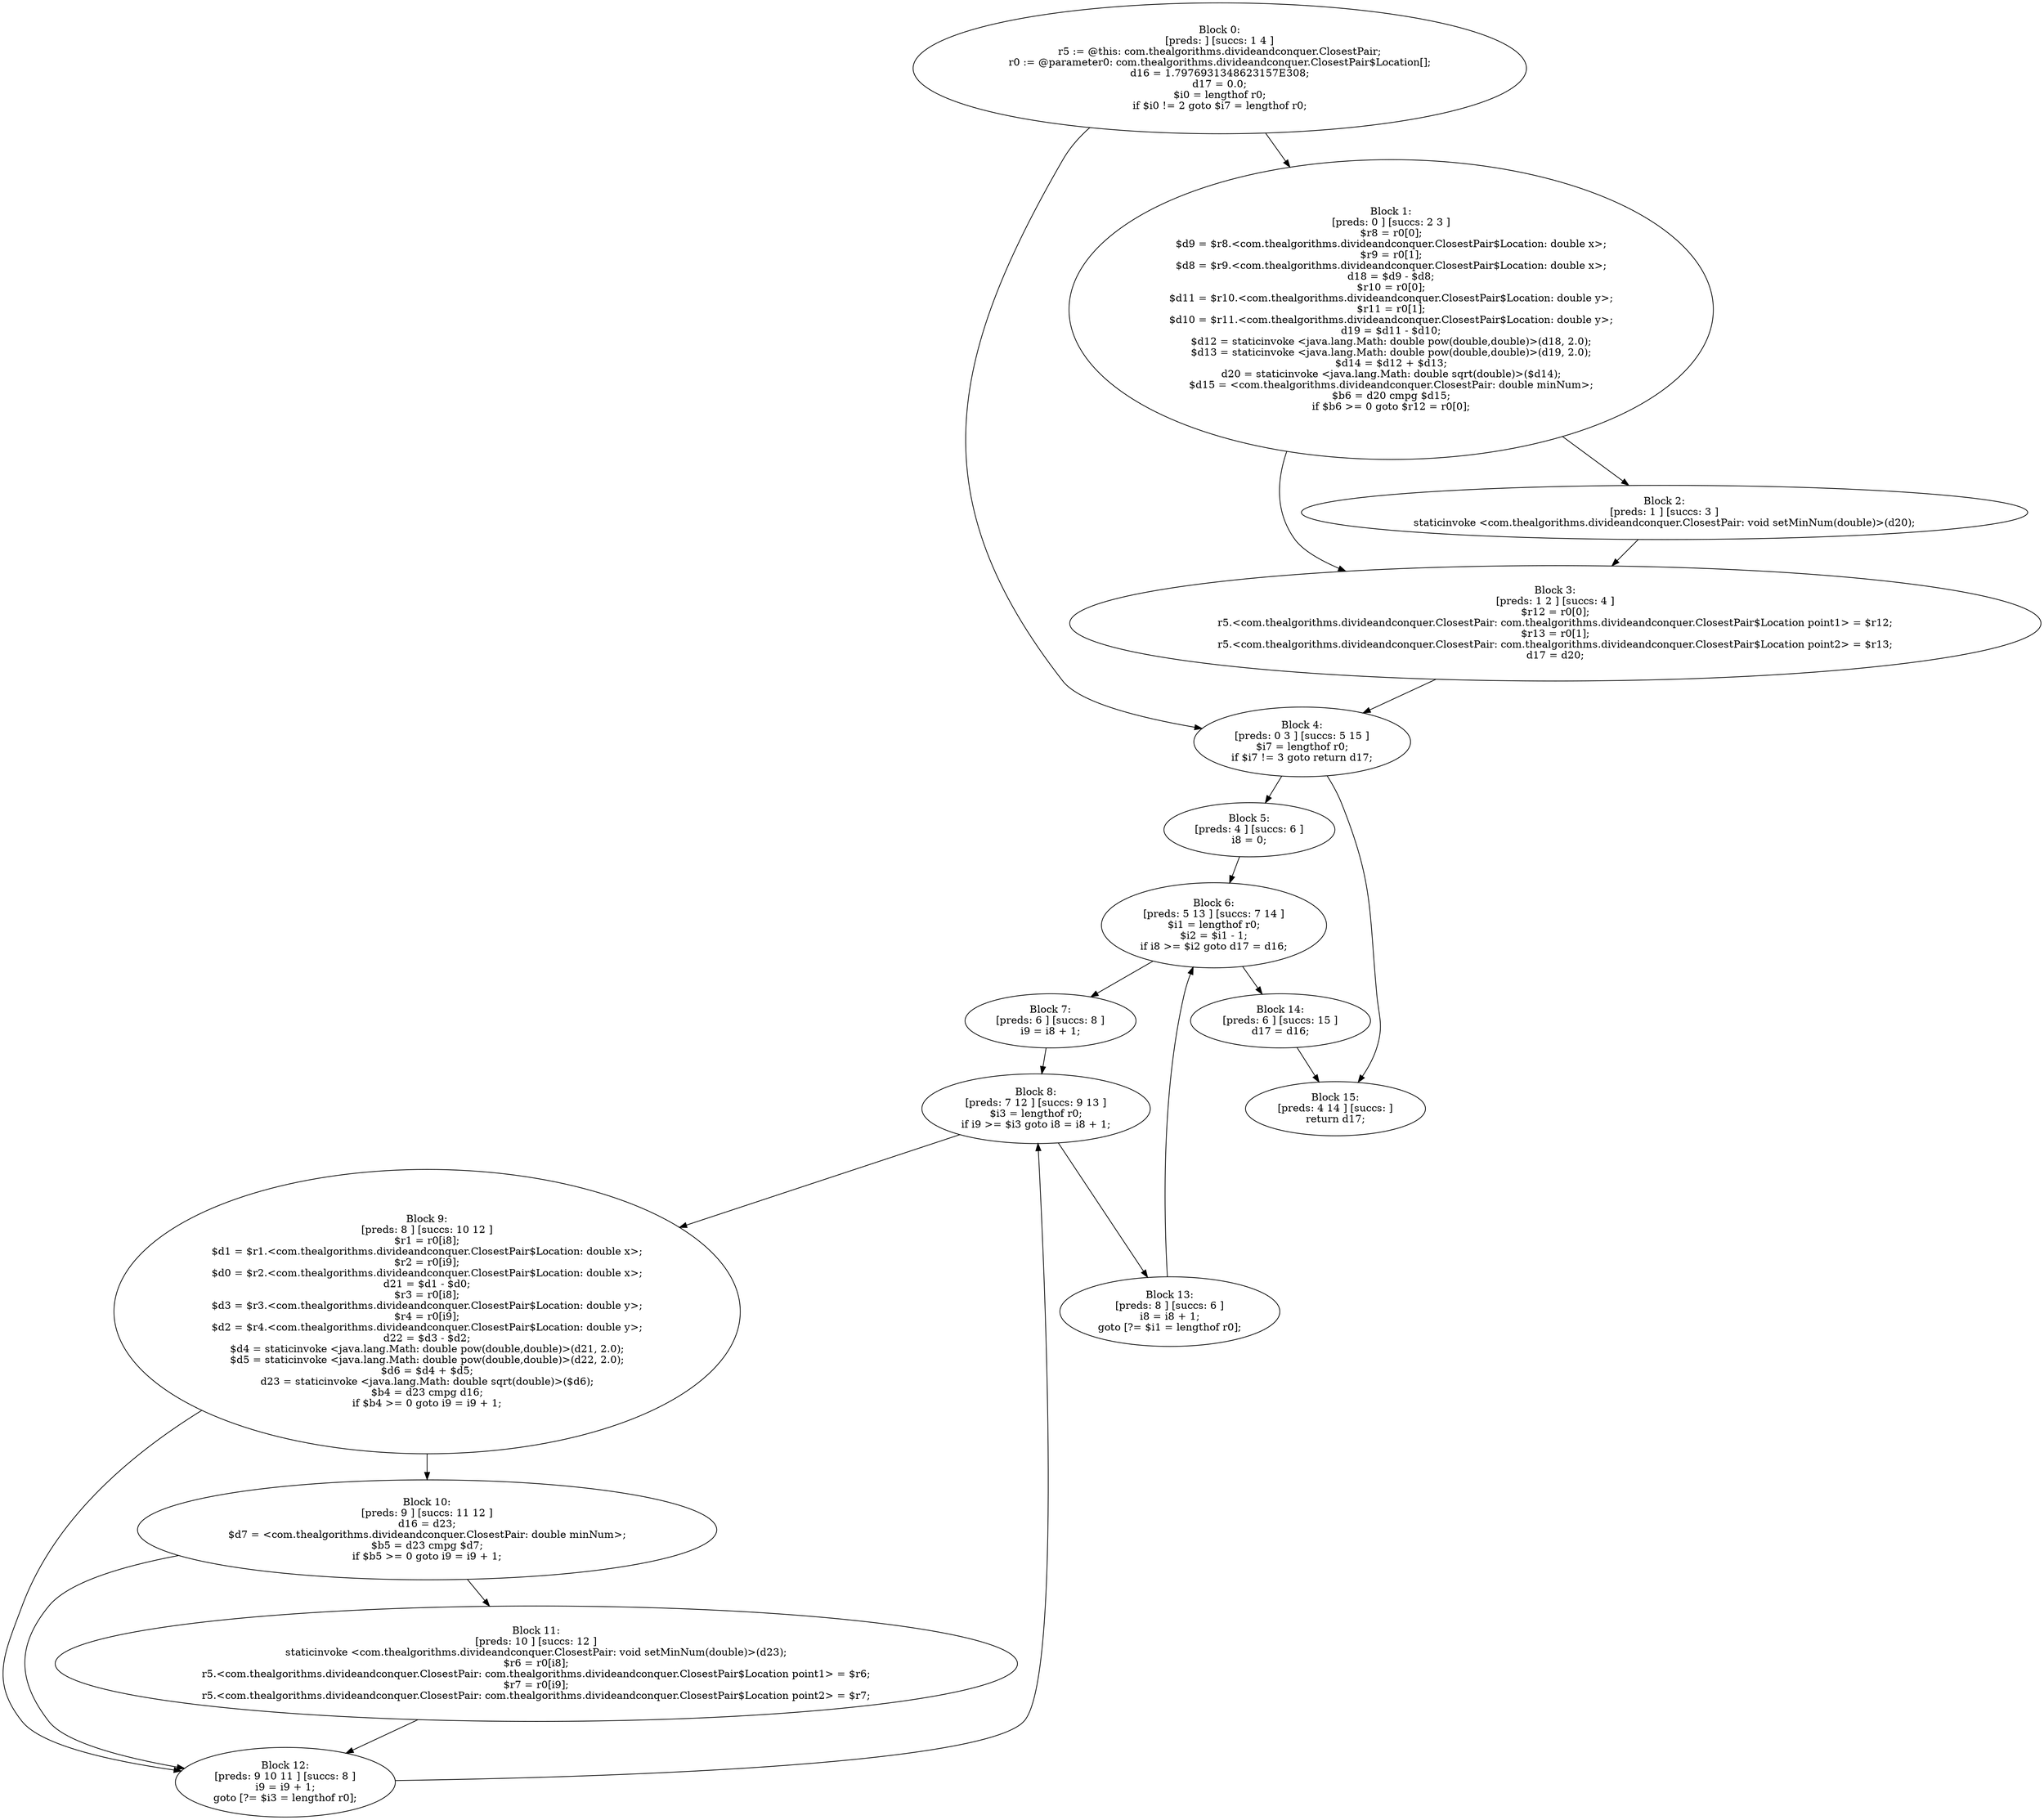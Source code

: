 digraph "unitGraph" {
    "Block 0:
[preds: ] [succs: 1 4 ]
r5 := @this: com.thealgorithms.divideandconquer.ClosestPair;
r0 := @parameter0: com.thealgorithms.divideandconquer.ClosestPair$Location[];
d16 = 1.7976931348623157E308;
d17 = 0.0;
$i0 = lengthof r0;
if $i0 != 2 goto $i7 = lengthof r0;
"
    "Block 1:
[preds: 0 ] [succs: 2 3 ]
$r8 = r0[0];
$d9 = $r8.<com.thealgorithms.divideandconquer.ClosestPair$Location: double x>;
$r9 = r0[1];
$d8 = $r9.<com.thealgorithms.divideandconquer.ClosestPair$Location: double x>;
d18 = $d9 - $d8;
$r10 = r0[0];
$d11 = $r10.<com.thealgorithms.divideandconquer.ClosestPair$Location: double y>;
$r11 = r0[1];
$d10 = $r11.<com.thealgorithms.divideandconquer.ClosestPair$Location: double y>;
d19 = $d11 - $d10;
$d12 = staticinvoke <java.lang.Math: double pow(double,double)>(d18, 2.0);
$d13 = staticinvoke <java.lang.Math: double pow(double,double)>(d19, 2.0);
$d14 = $d12 + $d13;
d20 = staticinvoke <java.lang.Math: double sqrt(double)>($d14);
$d15 = <com.thealgorithms.divideandconquer.ClosestPair: double minNum>;
$b6 = d20 cmpg $d15;
if $b6 >= 0 goto $r12 = r0[0];
"
    "Block 2:
[preds: 1 ] [succs: 3 ]
staticinvoke <com.thealgorithms.divideandconquer.ClosestPair: void setMinNum(double)>(d20);
"
    "Block 3:
[preds: 1 2 ] [succs: 4 ]
$r12 = r0[0];
r5.<com.thealgorithms.divideandconquer.ClosestPair: com.thealgorithms.divideandconquer.ClosestPair$Location point1> = $r12;
$r13 = r0[1];
r5.<com.thealgorithms.divideandconquer.ClosestPair: com.thealgorithms.divideandconquer.ClosestPair$Location point2> = $r13;
d17 = d20;
"
    "Block 4:
[preds: 0 3 ] [succs: 5 15 ]
$i7 = lengthof r0;
if $i7 != 3 goto return d17;
"
    "Block 5:
[preds: 4 ] [succs: 6 ]
i8 = 0;
"
    "Block 6:
[preds: 5 13 ] [succs: 7 14 ]
$i1 = lengthof r0;
$i2 = $i1 - 1;
if i8 >= $i2 goto d17 = d16;
"
    "Block 7:
[preds: 6 ] [succs: 8 ]
i9 = i8 + 1;
"
    "Block 8:
[preds: 7 12 ] [succs: 9 13 ]
$i3 = lengthof r0;
if i9 >= $i3 goto i8 = i8 + 1;
"
    "Block 9:
[preds: 8 ] [succs: 10 12 ]
$r1 = r0[i8];
$d1 = $r1.<com.thealgorithms.divideandconquer.ClosestPair$Location: double x>;
$r2 = r0[i9];
$d0 = $r2.<com.thealgorithms.divideandconquer.ClosestPair$Location: double x>;
d21 = $d1 - $d0;
$r3 = r0[i8];
$d3 = $r3.<com.thealgorithms.divideandconquer.ClosestPair$Location: double y>;
$r4 = r0[i9];
$d2 = $r4.<com.thealgorithms.divideandconquer.ClosestPair$Location: double y>;
d22 = $d3 - $d2;
$d4 = staticinvoke <java.lang.Math: double pow(double,double)>(d21, 2.0);
$d5 = staticinvoke <java.lang.Math: double pow(double,double)>(d22, 2.0);
$d6 = $d4 + $d5;
d23 = staticinvoke <java.lang.Math: double sqrt(double)>($d6);
$b4 = d23 cmpg d16;
if $b4 >= 0 goto i9 = i9 + 1;
"
    "Block 10:
[preds: 9 ] [succs: 11 12 ]
d16 = d23;
$d7 = <com.thealgorithms.divideandconquer.ClosestPair: double minNum>;
$b5 = d23 cmpg $d7;
if $b5 >= 0 goto i9 = i9 + 1;
"
    "Block 11:
[preds: 10 ] [succs: 12 ]
staticinvoke <com.thealgorithms.divideandconquer.ClosestPair: void setMinNum(double)>(d23);
$r6 = r0[i8];
r5.<com.thealgorithms.divideandconquer.ClosestPair: com.thealgorithms.divideandconquer.ClosestPair$Location point1> = $r6;
$r7 = r0[i9];
r5.<com.thealgorithms.divideandconquer.ClosestPair: com.thealgorithms.divideandconquer.ClosestPair$Location point2> = $r7;
"
    "Block 12:
[preds: 9 10 11 ] [succs: 8 ]
i9 = i9 + 1;
goto [?= $i3 = lengthof r0];
"
    "Block 13:
[preds: 8 ] [succs: 6 ]
i8 = i8 + 1;
goto [?= $i1 = lengthof r0];
"
    "Block 14:
[preds: 6 ] [succs: 15 ]
d17 = d16;
"
    "Block 15:
[preds: 4 14 ] [succs: ]
return d17;
"
    "Block 0:
[preds: ] [succs: 1 4 ]
r5 := @this: com.thealgorithms.divideandconquer.ClosestPair;
r0 := @parameter0: com.thealgorithms.divideandconquer.ClosestPair$Location[];
d16 = 1.7976931348623157E308;
d17 = 0.0;
$i0 = lengthof r0;
if $i0 != 2 goto $i7 = lengthof r0;
"->"Block 1:
[preds: 0 ] [succs: 2 3 ]
$r8 = r0[0];
$d9 = $r8.<com.thealgorithms.divideandconquer.ClosestPair$Location: double x>;
$r9 = r0[1];
$d8 = $r9.<com.thealgorithms.divideandconquer.ClosestPair$Location: double x>;
d18 = $d9 - $d8;
$r10 = r0[0];
$d11 = $r10.<com.thealgorithms.divideandconquer.ClosestPair$Location: double y>;
$r11 = r0[1];
$d10 = $r11.<com.thealgorithms.divideandconquer.ClosestPair$Location: double y>;
d19 = $d11 - $d10;
$d12 = staticinvoke <java.lang.Math: double pow(double,double)>(d18, 2.0);
$d13 = staticinvoke <java.lang.Math: double pow(double,double)>(d19, 2.0);
$d14 = $d12 + $d13;
d20 = staticinvoke <java.lang.Math: double sqrt(double)>($d14);
$d15 = <com.thealgorithms.divideandconquer.ClosestPair: double minNum>;
$b6 = d20 cmpg $d15;
if $b6 >= 0 goto $r12 = r0[0];
";
    "Block 0:
[preds: ] [succs: 1 4 ]
r5 := @this: com.thealgorithms.divideandconquer.ClosestPair;
r0 := @parameter0: com.thealgorithms.divideandconquer.ClosestPair$Location[];
d16 = 1.7976931348623157E308;
d17 = 0.0;
$i0 = lengthof r0;
if $i0 != 2 goto $i7 = lengthof r0;
"->"Block 4:
[preds: 0 3 ] [succs: 5 15 ]
$i7 = lengthof r0;
if $i7 != 3 goto return d17;
";
    "Block 1:
[preds: 0 ] [succs: 2 3 ]
$r8 = r0[0];
$d9 = $r8.<com.thealgorithms.divideandconquer.ClosestPair$Location: double x>;
$r9 = r0[1];
$d8 = $r9.<com.thealgorithms.divideandconquer.ClosestPair$Location: double x>;
d18 = $d9 - $d8;
$r10 = r0[0];
$d11 = $r10.<com.thealgorithms.divideandconquer.ClosestPair$Location: double y>;
$r11 = r0[1];
$d10 = $r11.<com.thealgorithms.divideandconquer.ClosestPair$Location: double y>;
d19 = $d11 - $d10;
$d12 = staticinvoke <java.lang.Math: double pow(double,double)>(d18, 2.0);
$d13 = staticinvoke <java.lang.Math: double pow(double,double)>(d19, 2.0);
$d14 = $d12 + $d13;
d20 = staticinvoke <java.lang.Math: double sqrt(double)>($d14);
$d15 = <com.thealgorithms.divideandconquer.ClosestPair: double minNum>;
$b6 = d20 cmpg $d15;
if $b6 >= 0 goto $r12 = r0[0];
"->"Block 2:
[preds: 1 ] [succs: 3 ]
staticinvoke <com.thealgorithms.divideandconquer.ClosestPair: void setMinNum(double)>(d20);
";
    "Block 1:
[preds: 0 ] [succs: 2 3 ]
$r8 = r0[0];
$d9 = $r8.<com.thealgorithms.divideandconquer.ClosestPair$Location: double x>;
$r9 = r0[1];
$d8 = $r9.<com.thealgorithms.divideandconquer.ClosestPair$Location: double x>;
d18 = $d9 - $d8;
$r10 = r0[0];
$d11 = $r10.<com.thealgorithms.divideandconquer.ClosestPair$Location: double y>;
$r11 = r0[1];
$d10 = $r11.<com.thealgorithms.divideandconquer.ClosestPair$Location: double y>;
d19 = $d11 - $d10;
$d12 = staticinvoke <java.lang.Math: double pow(double,double)>(d18, 2.0);
$d13 = staticinvoke <java.lang.Math: double pow(double,double)>(d19, 2.0);
$d14 = $d12 + $d13;
d20 = staticinvoke <java.lang.Math: double sqrt(double)>($d14);
$d15 = <com.thealgorithms.divideandconquer.ClosestPair: double minNum>;
$b6 = d20 cmpg $d15;
if $b6 >= 0 goto $r12 = r0[0];
"->"Block 3:
[preds: 1 2 ] [succs: 4 ]
$r12 = r0[0];
r5.<com.thealgorithms.divideandconquer.ClosestPair: com.thealgorithms.divideandconquer.ClosestPair$Location point1> = $r12;
$r13 = r0[1];
r5.<com.thealgorithms.divideandconquer.ClosestPair: com.thealgorithms.divideandconquer.ClosestPair$Location point2> = $r13;
d17 = d20;
";
    "Block 2:
[preds: 1 ] [succs: 3 ]
staticinvoke <com.thealgorithms.divideandconquer.ClosestPair: void setMinNum(double)>(d20);
"->"Block 3:
[preds: 1 2 ] [succs: 4 ]
$r12 = r0[0];
r5.<com.thealgorithms.divideandconquer.ClosestPair: com.thealgorithms.divideandconquer.ClosestPair$Location point1> = $r12;
$r13 = r0[1];
r5.<com.thealgorithms.divideandconquer.ClosestPair: com.thealgorithms.divideandconquer.ClosestPair$Location point2> = $r13;
d17 = d20;
";
    "Block 3:
[preds: 1 2 ] [succs: 4 ]
$r12 = r0[0];
r5.<com.thealgorithms.divideandconquer.ClosestPair: com.thealgorithms.divideandconquer.ClosestPair$Location point1> = $r12;
$r13 = r0[1];
r5.<com.thealgorithms.divideandconquer.ClosestPair: com.thealgorithms.divideandconquer.ClosestPair$Location point2> = $r13;
d17 = d20;
"->"Block 4:
[preds: 0 3 ] [succs: 5 15 ]
$i7 = lengthof r0;
if $i7 != 3 goto return d17;
";
    "Block 4:
[preds: 0 3 ] [succs: 5 15 ]
$i7 = lengthof r0;
if $i7 != 3 goto return d17;
"->"Block 5:
[preds: 4 ] [succs: 6 ]
i8 = 0;
";
    "Block 4:
[preds: 0 3 ] [succs: 5 15 ]
$i7 = lengthof r0;
if $i7 != 3 goto return d17;
"->"Block 15:
[preds: 4 14 ] [succs: ]
return d17;
";
    "Block 5:
[preds: 4 ] [succs: 6 ]
i8 = 0;
"->"Block 6:
[preds: 5 13 ] [succs: 7 14 ]
$i1 = lengthof r0;
$i2 = $i1 - 1;
if i8 >= $i2 goto d17 = d16;
";
    "Block 6:
[preds: 5 13 ] [succs: 7 14 ]
$i1 = lengthof r0;
$i2 = $i1 - 1;
if i8 >= $i2 goto d17 = d16;
"->"Block 7:
[preds: 6 ] [succs: 8 ]
i9 = i8 + 1;
";
    "Block 6:
[preds: 5 13 ] [succs: 7 14 ]
$i1 = lengthof r0;
$i2 = $i1 - 1;
if i8 >= $i2 goto d17 = d16;
"->"Block 14:
[preds: 6 ] [succs: 15 ]
d17 = d16;
";
    "Block 7:
[preds: 6 ] [succs: 8 ]
i9 = i8 + 1;
"->"Block 8:
[preds: 7 12 ] [succs: 9 13 ]
$i3 = lengthof r0;
if i9 >= $i3 goto i8 = i8 + 1;
";
    "Block 8:
[preds: 7 12 ] [succs: 9 13 ]
$i3 = lengthof r0;
if i9 >= $i3 goto i8 = i8 + 1;
"->"Block 9:
[preds: 8 ] [succs: 10 12 ]
$r1 = r0[i8];
$d1 = $r1.<com.thealgorithms.divideandconquer.ClosestPair$Location: double x>;
$r2 = r0[i9];
$d0 = $r2.<com.thealgorithms.divideandconquer.ClosestPair$Location: double x>;
d21 = $d1 - $d0;
$r3 = r0[i8];
$d3 = $r3.<com.thealgorithms.divideandconquer.ClosestPair$Location: double y>;
$r4 = r0[i9];
$d2 = $r4.<com.thealgorithms.divideandconquer.ClosestPair$Location: double y>;
d22 = $d3 - $d2;
$d4 = staticinvoke <java.lang.Math: double pow(double,double)>(d21, 2.0);
$d5 = staticinvoke <java.lang.Math: double pow(double,double)>(d22, 2.0);
$d6 = $d4 + $d5;
d23 = staticinvoke <java.lang.Math: double sqrt(double)>($d6);
$b4 = d23 cmpg d16;
if $b4 >= 0 goto i9 = i9 + 1;
";
    "Block 8:
[preds: 7 12 ] [succs: 9 13 ]
$i3 = lengthof r0;
if i9 >= $i3 goto i8 = i8 + 1;
"->"Block 13:
[preds: 8 ] [succs: 6 ]
i8 = i8 + 1;
goto [?= $i1 = lengthof r0];
";
    "Block 9:
[preds: 8 ] [succs: 10 12 ]
$r1 = r0[i8];
$d1 = $r1.<com.thealgorithms.divideandconquer.ClosestPair$Location: double x>;
$r2 = r0[i9];
$d0 = $r2.<com.thealgorithms.divideandconquer.ClosestPair$Location: double x>;
d21 = $d1 - $d0;
$r3 = r0[i8];
$d3 = $r3.<com.thealgorithms.divideandconquer.ClosestPair$Location: double y>;
$r4 = r0[i9];
$d2 = $r4.<com.thealgorithms.divideandconquer.ClosestPair$Location: double y>;
d22 = $d3 - $d2;
$d4 = staticinvoke <java.lang.Math: double pow(double,double)>(d21, 2.0);
$d5 = staticinvoke <java.lang.Math: double pow(double,double)>(d22, 2.0);
$d6 = $d4 + $d5;
d23 = staticinvoke <java.lang.Math: double sqrt(double)>($d6);
$b4 = d23 cmpg d16;
if $b4 >= 0 goto i9 = i9 + 1;
"->"Block 10:
[preds: 9 ] [succs: 11 12 ]
d16 = d23;
$d7 = <com.thealgorithms.divideandconquer.ClosestPair: double minNum>;
$b5 = d23 cmpg $d7;
if $b5 >= 0 goto i9 = i9 + 1;
";
    "Block 9:
[preds: 8 ] [succs: 10 12 ]
$r1 = r0[i8];
$d1 = $r1.<com.thealgorithms.divideandconquer.ClosestPair$Location: double x>;
$r2 = r0[i9];
$d0 = $r2.<com.thealgorithms.divideandconquer.ClosestPair$Location: double x>;
d21 = $d1 - $d0;
$r3 = r0[i8];
$d3 = $r3.<com.thealgorithms.divideandconquer.ClosestPair$Location: double y>;
$r4 = r0[i9];
$d2 = $r4.<com.thealgorithms.divideandconquer.ClosestPair$Location: double y>;
d22 = $d3 - $d2;
$d4 = staticinvoke <java.lang.Math: double pow(double,double)>(d21, 2.0);
$d5 = staticinvoke <java.lang.Math: double pow(double,double)>(d22, 2.0);
$d6 = $d4 + $d5;
d23 = staticinvoke <java.lang.Math: double sqrt(double)>($d6);
$b4 = d23 cmpg d16;
if $b4 >= 0 goto i9 = i9 + 1;
"->"Block 12:
[preds: 9 10 11 ] [succs: 8 ]
i9 = i9 + 1;
goto [?= $i3 = lengthof r0];
";
    "Block 10:
[preds: 9 ] [succs: 11 12 ]
d16 = d23;
$d7 = <com.thealgorithms.divideandconquer.ClosestPair: double minNum>;
$b5 = d23 cmpg $d7;
if $b5 >= 0 goto i9 = i9 + 1;
"->"Block 11:
[preds: 10 ] [succs: 12 ]
staticinvoke <com.thealgorithms.divideandconquer.ClosestPair: void setMinNum(double)>(d23);
$r6 = r0[i8];
r5.<com.thealgorithms.divideandconquer.ClosestPair: com.thealgorithms.divideandconquer.ClosestPair$Location point1> = $r6;
$r7 = r0[i9];
r5.<com.thealgorithms.divideandconquer.ClosestPair: com.thealgorithms.divideandconquer.ClosestPair$Location point2> = $r7;
";
    "Block 10:
[preds: 9 ] [succs: 11 12 ]
d16 = d23;
$d7 = <com.thealgorithms.divideandconquer.ClosestPair: double minNum>;
$b5 = d23 cmpg $d7;
if $b5 >= 0 goto i9 = i9 + 1;
"->"Block 12:
[preds: 9 10 11 ] [succs: 8 ]
i9 = i9 + 1;
goto [?= $i3 = lengthof r0];
";
    "Block 11:
[preds: 10 ] [succs: 12 ]
staticinvoke <com.thealgorithms.divideandconquer.ClosestPair: void setMinNum(double)>(d23);
$r6 = r0[i8];
r5.<com.thealgorithms.divideandconquer.ClosestPair: com.thealgorithms.divideandconquer.ClosestPair$Location point1> = $r6;
$r7 = r0[i9];
r5.<com.thealgorithms.divideandconquer.ClosestPair: com.thealgorithms.divideandconquer.ClosestPair$Location point2> = $r7;
"->"Block 12:
[preds: 9 10 11 ] [succs: 8 ]
i9 = i9 + 1;
goto [?= $i3 = lengthof r0];
";
    "Block 12:
[preds: 9 10 11 ] [succs: 8 ]
i9 = i9 + 1;
goto [?= $i3 = lengthof r0];
"->"Block 8:
[preds: 7 12 ] [succs: 9 13 ]
$i3 = lengthof r0;
if i9 >= $i3 goto i8 = i8 + 1;
";
    "Block 13:
[preds: 8 ] [succs: 6 ]
i8 = i8 + 1;
goto [?= $i1 = lengthof r0];
"->"Block 6:
[preds: 5 13 ] [succs: 7 14 ]
$i1 = lengthof r0;
$i2 = $i1 - 1;
if i8 >= $i2 goto d17 = d16;
";
    "Block 14:
[preds: 6 ] [succs: 15 ]
d17 = d16;
"->"Block 15:
[preds: 4 14 ] [succs: ]
return d17;
";
}
